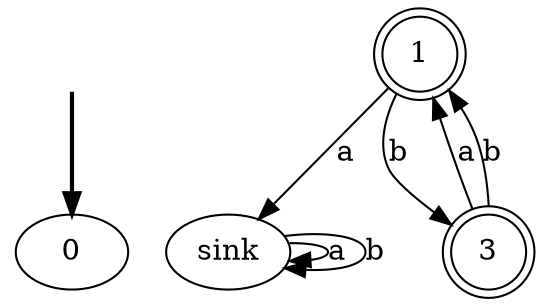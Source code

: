 digraph {
	fake [style=invisible]
	1 [shape=doublecircle]
	sink
	3 [shape=doublecircle]
	fake -> 0 [style=bold]
	1 -> sink [label=a]
	1 -> 3 [label=b]
	3 -> 1 [label=a]
	3 -> 1 [label=b]
	sink -> sink [label=a]
	sink -> sink [label=b]
}
